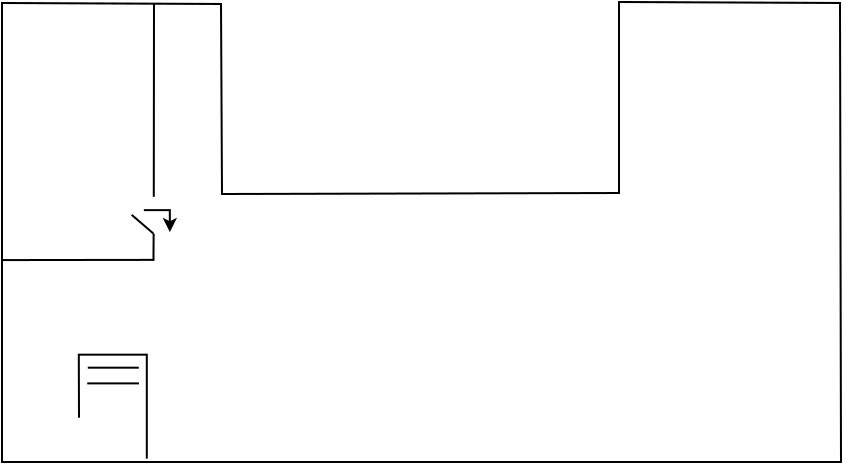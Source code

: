<?xml version="1.0" encoding="UTF-8"?>
<dia:diagram xmlns:dia="http://www.lysator.liu.se/~alla/dia/">
  <dia:layer name="Фон" visible="true"/>
  <dia:layer name="shema na dskl" visible="true">
    <dia:object type="Standard - Polygon" version="0" id="O0">
      <dia:attribute name="obj_pos">
        <dia:point val="41.05,0.4"/>
      </dia:attribute>
      <dia:attribute name="obj_bb">
        <dia:rectangle val="-0.9,0.3;41.15,23.4"/>
      </dia:attribute>
      <dia:attribute name="poly_points">
        <dia:point val="41.05,0.4"/>
        <dia:point val="41.1,23.35"/>
        <dia:point val="-0.85,23.35"/>
        <dia:point val="-0.85,0.4"/>
        <dia:point val="10.1,0.45"/>
        <dia:point val="10.15,9.95"/>
        <dia:point val="30,9.9"/>
        <dia:point val="30,0.35"/>
      </dia:attribute>
      <dia:attribute name="line_width">
        <dia:real val="0.1"/>
      </dia:attribute>
      <dia:attribute name="show_background">
        <dia:boolean val="true"/>
      </dia:attribute>
    </dia:object>
  </dia:layer>
  <dia:layer name="koputarna staq" visible="true" active="true">
    <dia:object type="Standard - Line" version="0" id="O1">
      <dia:attribute name="obj_pos">
        <dia:point val="6.75,0.4"/>
      </dia:attribute>
      <dia:attribute name="obj_bb">
        <dia:rectangle val="6.689,0.35;6.8,10.139"/>
      </dia:attribute>
      <dia:attribute name="conn_endpoints">
        <dia:point val="6.75,0.4"/>
        <dia:point val="6.739,10.089"/>
      </dia:attribute>
      <dia:attribute name="numcp">
        <dia:int val="1"/>
      </dia:attribute>
    </dia:object>
    <dia:object type="Standard - Line" version="0" id="O2">
      <dia:attribute name="obj_pos">
        <dia:point val="-0.836,13.253"/>
      </dia:attribute>
      <dia:attribute name="obj_bb">
        <dia:rectangle val="-0.886,13.194;6.817,13.303"/>
      </dia:attribute>
      <dia:attribute name="conn_endpoints">
        <dia:point val="-0.836,13.253"/>
        <dia:point val="6.767,13.244"/>
      </dia:attribute>
      <dia:attribute name="numcp">
        <dia:int val="1"/>
      </dia:attribute>
    </dia:object>
    <dia:object type="Standard - Line" version="0" id="O3">
      <dia:attribute name="obj_pos">
        <dia:point val="6.723,13.262"/>
      </dia:attribute>
      <dia:attribute name="obj_bb">
        <dia:rectangle val="6.673,11.878;6.783,13.313"/>
      </dia:attribute>
      <dia:attribute name="conn_endpoints">
        <dia:point val="6.723,13.262"/>
        <dia:point val="6.733,11.928"/>
      </dia:attribute>
      <dia:attribute name="numcp">
        <dia:int val="2"/>
      </dia:attribute>
    </dia:object>
    <dia:object type="Standard - ZigZagLine" version="1" id="O4">
      <dia:attribute name="obj_pos">
        <dia:point val="6.242,10.756"/>
      </dia:attribute>
      <dia:attribute name="obj_bb">
        <dia:rectangle val="6.192,10.706;7.904,11.968"/>
      </dia:attribute>
      <dia:attribute name="orth_points">
        <dia:point val="6.242,10.756"/>
        <dia:point val="7.542,10.756"/>
        <dia:point val="7.542,11.856"/>
      </dia:attribute>
      <dia:attribute name="orth_orient">
        <dia:enum val="0"/>
        <dia:enum val="1"/>
      </dia:attribute>
      <dia:attribute name="autorouting">
        <dia:boolean val="true"/>
      </dia:attribute>
      <dia:attribute name="end_arrow">
        <dia:enum val="22"/>
      </dia:attribute>
      <dia:attribute name="end_arrow_length">
        <dia:real val="0.5"/>
      </dia:attribute>
      <dia:attribute name="end_arrow_width">
        <dia:real val="0.5"/>
      </dia:attribute>
    </dia:object>
    <dia:object type="Standard - Line" version="0" id="O5">
      <dia:attribute name="obj_pos">
        <dia:point val="6.72,11.928"/>
      </dia:attribute>
      <dia:attribute name="obj_bb">
        <dia:rectangle val="5.562,10.92;6.791,11.999"/>
      </dia:attribute>
      <dia:attribute name="conn_endpoints">
        <dia:point val="6.72,11.928"/>
        <dia:point val="5.633,10.991"/>
      </dia:attribute>
      <dia:attribute name="numcp">
        <dia:int val="1"/>
      </dia:attribute>
    </dia:object>
    <dia:object type="Standard - PolyLine" version="0" id="O6">
      <dia:attribute name="obj_pos">
        <dia:point val="6.39,23.184"/>
      </dia:attribute>
      <dia:attribute name="obj_bb">
        <dia:rectangle val="2.94,17.934;6.44,23.234"/>
      </dia:attribute>
      <dia:attribute name="poly_points">
        <dia:point val="6.39,23.184"/>
        <dia:point val="6.39,17.984"/>
        <dia:point val="2.99,17.984"/>
        <dia:point val="3.0,21.137"/>
      </dia:attribute>
    </dia:object>
    <dia:object type="Standard - Line" version="0" id="O7">
      <dia:attribute name="obj_pos">
        <dia:point val="3.44,18.634"/>
      </dia:attribute>
      <dia:attribute name="obj_bb">
        <dia:rectangle val="3.39,18.584;6.04,18.684"/>
      </dia:attribute>
      <dia:attribute name="conn_endpoints">
        <dia:point val="3.44,18.634"/>
        <dia:point val="5.99,18.634"/>
      </dia:attribute>
      <dia:attribute name="numcp">
        <dia:int val="1"/>
      </dia:attribute>
    </dia:object>
    <dia:object type="Standard - Line" version="0" id="O8">
      <dia:attribute name="obj_pos">
        <dia:point val="3.412,19.419"/>
      </dia:attribute>
      <dia:attribute name="obj_bb">
        <dia:rectangle val="3.362,19.369;6.05,19.469"/>
      </dia:attribute>
      <dia:attribute name="conn_endpoints">
        <dia:point val="3.412,19.419"/>
        <dia:point val="6.0,19.419"/>
      </dia:attribute>
      <dia:attribute name="numcp">
        <dia:int val="1"/>
      </dia:attribute>
    </dia:object>
  </dia:layer>
</dia:diagram>
